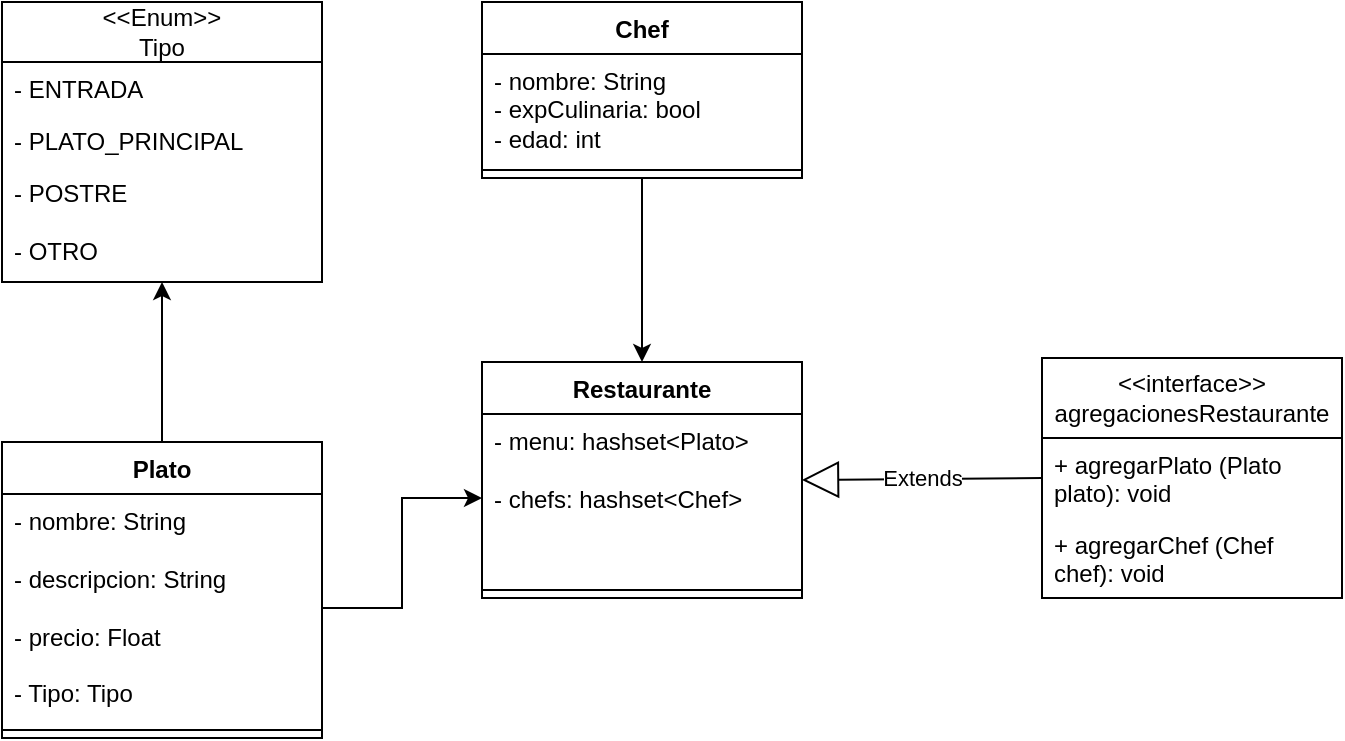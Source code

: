 <mxfile version="24.0.2" type="device">
  <diagram name="Página-1" id="0lDHRCST17NgJ9EMqK1J">
    <mxGraphModel dx="810" dy="483" grid="1" gridSize="10" guides="1" tooltips="1" connect="1" arrows="1" fold="1" page="1" pageScale="1" pageWidth="827" pageHeight="1169" math="0" shadow="0">
      <root>
        <mxCell id="0" />
        <mxCell id="1" parent="0" />
        <mxCell id="z7Yp1k7ZmmtBaYqkzfJP-10" style="edgeStyle=orthogonalEdgeStyle;rounded=0;orthogonalLoop=1;jettySize=auto;html=1;exitX=0.5;exitY=0;exitDx=0;exitDy=0;entryX=0.5;entryY=1;entryDx=0;entryDy=0;" edge="1" parent="1" source="z7Yp1k7ZmmtBaYqkzfJP-1" target="z7Yp1k7ZmmtBaYqkzfJP-5">
          <mxGeometry relative="1" as="geometry" />
        </mxCell>
        <mxCell id="z7Yp1k7ZmmtBaYqkzfJP-1" value="Plato" style="swimlane;fontStyle=1;align=center;verticalAlign=top;childLayout=stackLayout;horizontal=1;startSize=26;horizontalStack=0;resizeParent=1;resizeParentMax=0;resizeLast=0;collapsible=1;marginBottom=0;whiteSpace=wrap;html=1;" vertex="1" parent="1">
          <mxGeometry x="80" y="310" width="160" height="148" as="geometry" />
        </mxCell>
        <mxCell id="z7Yp1k7ZmmtBaYqkzfJP-2" value="&lt;div&gt;- nombre: String&lt;/div&gt;&lt;div&gt;&lt;br&gt;&lt;/div&gt;&lt;div&gt;- descripcion: String&lt;/div&gt;&lt;div&gt;&lt;br&gt;&lt;/div&gt;&lt;div&gt;- precio: Float&lt;/div&gt;&lt;div&gt;&lt;br&gt;&lt;/div&gt;&lt;div&gt;- Tipo: Tipo&lt;/div&gt;&lt;div&gt;&lt;br&gt;&lt;/div&gt;" style="text;strokeColor=none;fillColor=none;align=left;verticalAlign=top;spacingLeft=4;spacingRight=4;overflow=hidden;rotatable=0;points=[[0,0.5],[1,0.5]];portConstraint=eastwest;whiteSpace=wrap;html=1;" vertex="1" parent="z7Yp1k7ZmmtBaYqkzfJP-1">
          <mxGeometry y="26" width="160" height="114" as="geometry" />
        </mxCell>
        <mxCell id="z7Yp1k7ZmmtBaYqkzfJP-3" value="" style="line;strokeWidth=1;fillColor=none;align=left;verticalAlign=middle;spacingTop=-1;spacingLeft=3;spacingRight=3;rotatable=0;labelPosition=right;points=[];portConstraint=eastwest;strokeColor=inherit;" vertex="1" parent="z7Yp1k7ZmmtBaYqkzfJP-1">
          <mxGeometry y="140" width="160" height="8" as="geometry" />
        </mxCell>
        <mxCell id="z7Yp1k7ZmmtBaYqkzfJP-5" value="&lt;div&gt;&amp;lt;&amp;lt;Enum&amp;gt;&amp;gt;&lt;/div&gt;&lt;div&gt;Tipo&lt;br&gt;&lt;/div&gt;" style="swimlane;fontStyle=0;childLayout=stackLayout;horizontal=1;startSize=30;fillColor=none;horizontalStack=0;resizeParent=1;resizeParentMax=0;resizeLast=0;collapsible=1;marginBottom=0;whiteSpace=wrap;html=1;" vertex="1" parent="1">
          <mxGeometry x="80" y="90" width="160" height="140" as="geometry" />
        </mxCell>
        <mxCell id="z7Yp1k7ZmmtBaYqkzfJP-6" value="- ENTRADA" style="text;strokeColor=none;fillColor=none;align=left;verticalAlign=top;spacingLeft=4;spacingRight=4;overflow=hidden;rotatable=0;points=[[0,0.5],[1,0.5]];portConstraint=eastwest;whiteSpace=wrap;html=1;" vertex="1" parent="z7Yp1k7ZmmtBaYqkzfJP-5">
          <mxGeometry y="30" width="160" height="26" as="geometry" />
        </mxCell>
        <mxCell id="z7Yp1k7ZmmtBaYqkzfJP-7" value="- PLATO_PRINCIPAL" style="text;strokeColor=none;fillColor=none;align=left;verticalAlign=top;spacingLeft=4;spacingRight=4;overflow=hidden;rotatable=0;points=[[0,0.5],[1,0.5]];portConstraint=eastwest;whiteSpace=wrap;html=1;" vertex="1" parent="z7Yp1k7ZmmtBaYqkzfJP-5">
          <mxGeometry y="56" width="160" height="26" as="geometry" />
        </mxCell>
        <mxCell id="z7Yp1k7ZmmtBaYqkzfJP-8" value="&lt;div&gt;- POSTRE&lt;/div&gt;&lt;div&gt;&lt;br&gt;&lt;/div&gt;&lt;div&gt;- OTRO&lt;br&gt;&lt;/div&gt;" style="text;strokeColor=none;fillColor=none;align=left;verticalAlign=top;spacingLeft=4;spacingRight=4;overflow=hidden;rotatable=0;points=[[0,0.5],[1,0.5]];portConstraint=eastwest;whiteSpace=wrap;html=1;" vertex="1" parent="z7Yp1k7ZmmtBaYqkzfJP-5">
          <mxGeometry y="82" width="160" height="58" as="geometry" />
        </mxCell>
        <mxCell id="z7Yp1k7ZmmtBaYqkzfJP-30" style="edgeStyle=orthogonalEdgeStyle;rounded=0;orthogonalLoop=1;jettySize=auto;html=1;exitX=0.5;exitY=1;exitDx=0;exitDy=0;entryX=0.5;entryY=0;entryDx=0;entryDy=0;" edge="1" parent="1" source="z7Yp1k7ZmmtBaYqkzfJP-15" target="z7Yp1k7ZmmtBaYqkzfJP-19">
          <mxGeometry relative="1" as="geometry" />
        </mxCell>
        <mxCell id="z7Yp1k7ZmmtBaYqkzfJP-15" value="Chef" style="swimlane;fontStyle=1;align=center;verticalAlign=top;childLayout=stackLayout;horizontal=1;startSize=26;horizontalStack=0;resizeParent=1;resizeParentMax=0;resizeLast=0;collapsible=1;marginBottom=0;whiteSpace=wrap;html=1;" vertex="1" parent="1">
          <mxGeometry x="320" y="90" width="160" height="88" as="geometry" />
        </mxCell>
        <mxCell id="z7Yp1k7ZmmtBaYqkzfJP-16" value="&lt;div&gt;- nombre: String&lt;/div&gt;&lt;div&gt;- expCulinaria: bool&lt;br&gt;&lt;/div&gt;&lt;div&gt;- edad: int&lt;br&gt;&lt;/div&gt;" style="text;strokeColor=none;fillColor=none;align=left;verticalAlign=top;spacingLeft=4;spacingRight=4;overflow=hidden;rotatable=0;points=[[0,0.5],[1,0.5]];portConstraint=eastwest;whiteSpace=wrap;html=1;" vertex="1" parent="z7Yp1k7ZmmtBaYqkzfJP-15">
          <mxGeometry y="26" width="160" height="54" as="geometry" />
        </mxCell>
        <mxCell id="z7Yp1k7ZmmtBaYqkzfJP-17" value="" style="line;strokeWidth=1;fillColor=none;align=left;verticalAlign=middle;spacingTop=-1;spacingLeft=3;spacingRight=3;rotatable=0;labelPosition=right;points=[];portConstraint=eastwest;strokeColor=inherit;" vertex="1" parent="z7Yp1k7ZmmtBaYqkzfJP-15">
          <mxGeometry y="80" width="160" height="8" as="geometry" />
        </mxCell>
        <mxCell id="z7Yp1k7ZmmtBaYqkzfJP-19" value="Restaurante" style="swimlane;fontStyle=1;align=center;verticalAlign=top;childLayout=stackLayout;horizontal=1;startSize=26;horizontalStack=0;resizeParent=1;resizeParentMax=0;resizeLast=0;collapsible=1;marginBottom=0;whiteSpace=wrap;html=1;" vertex="1" parent="1">
          <mxGeometry x="320" y="270" width="160" height="118" as="geometry" />
        </mxCell>
        <mxCell id="z7Yp1k7ZmmtBaYqkzfJP-20" value="&lt;div&gt;- menu: hashset&amp;lt;Plato&amp;gt;&lt;/div&gt;&lt;div&gt;&lt;br&gt;&lt;/div&gt;&lt;div&gt;- chefs: hashset&amp;lt;Chef&amp;gt;&lt;/div&gt;&lt;div&gt;&lt;br&gt;&lt;/div&gt;" style="text;strokeColor=none;fillColor=none;align=left;verticalAlign=top;spacingLeft=4;spacingRight=4;overflow=hidden;rotatable=0;points=[[0,0.5],[1,0.5]];portConstraint=eastwest;whiteSpace=wrap;html=1;" vertex="1" parent="z7Yp1k7ZmmtBaYqkzfJP-19">
          <mxGeometry y="26" width="160" height="84" as="geometry" />
        </mxCell>
        <mxCell id="z7Yp1k7ZmmtBaYqkzfJP-21" value="" style="line;strokeWidth=1;fillColor=none;align=left;verticalAlign=middle;spacingTop=-1;spacingLeft=3;spacingRight=3;rotatable=0;labelPosition=right;points=[];portConstraint=eastwest;strokeColor=inherit;" vertex="1" parent="z7Yp1k7ZmmtBaYqkzfJP-19">
          <mxGeometry y="110" width="160" height="8" as="geometry" />
        </mxCell>
        <mxCell id="z7Yp1k7ZmmtBaYqkzfJP-24" value="&amp;lt;&amp;lt;interface&amp;gt;&amp;gt;&lt;br&gt;agregacionesRestaurante" style="swimlane;fontStyle=0;childLayout=stackLayout;horizontal=1;startSize=40;fillColor=none;horizontalStack=0;resizeParent=1;resizeParentMax=0;resizeLast=0;collapsible=1;marginBottom=0;whiteSpace=wrap;html=1;" vertex="1" parent="1">
          <mxGeometry x="600" y="268" width="150" height="120" as="geometry" />
        </mxCell>
        <mxCell id="z7Yp1k7ZmmtBaYqkzfJP-25" value="+ agregarPlato (Plato plato): void" style="text;strokeColor=none;fillColor=none;align=left;verticalAlign=top;spacingLeft=4;spacingRight=4;overflow=hidden;rotatable=0;points=[[0,0.5],[1,0.5]];portConstraint=eastwest;whiteSpace=wrap;html=1;" vertex="1" parent="z7Yp1k7ZmmtBaYqkzfJP-24">
          <mxGeometry y="40" width="150" height="40" as="geometry" />
        </mxCell>
        <mxCell id="z7Yp1k7ZmmtBaYqkzfJP-26" value="+ agregarChef (Chef chef): void" style="text;strokeColor=none;fillColor=none;align=left;verticalAlign=top;spacingLeft=4;spacingRight=4;overflow=hidden;rotatable=0;points=[[0,0.5],[1,0.5]];portConstraint=eastwest;whiteSpace=wrap;html=1;" vertex="1" parent="z7Yp1k7ZmmtBaYqkzfJP-24">
          <mxGeometry y="80" width="150" height="40" as="geometry" />
        </mxCell>
        <mxCell id="z7Yp1k7ZmmtBaYqkzfJP-28" value="Extends" style="endArrow=block;endSize=16;endFill=0;html=1;rounded=0;entryX=1;entryY=0.5;entryDx=0;entryDy=0;exitX=0;exitY=0.5;exitDx=0;exitDy=0;" edge="1" parent="1" source="z7Yp1k7ZmmtBaYqkzfJP-25" target="z7Yp1k7ZmmtBaYqkzfJP-19">
          <mxGeometry width="160" relative="1" as="geometry">
            <mxPoint x="330" y="280" as="sourcePoint" />
            <mxPoint x="490" y="280" as="targetPoint" />
          </mxGeometry>
        </mxCell>
        <mxCell id="z7Yp1k7ZmmtBaYqkzfJP-31" style="edgeStyle=orthogonalEdgeStyle;rounded=0;orthogonalLoop=1;jettySize=auto;html=1;exitX=1;exitY=0.5;exitDx=0;exitDy=0;entryX=0;entryY=0.5;entryDx=0;entryDy=0;" edge="1" parent="1" source="z7Yp1k7ZmmtBaYqkzfJP-2" target="z7Yp1k7ZmmtBaYqkzfJP-20">
          <mxGeometry relative="1" as="geometry" />
        </mxCell>
      </root>
    </mxGraphModel>
  </diagram>
</mxfile>
